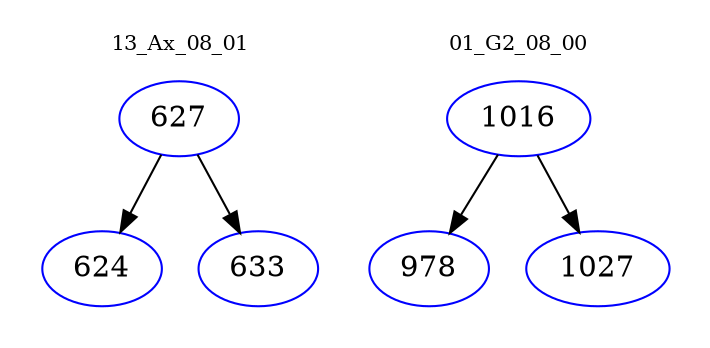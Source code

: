 digraph{
subgraph cluster_0 {
color = white
label = "13_Ax_08_01";
fontsize=10;
T0_627 [label="627", color="blue"]
T0_627 -> T0_624 [color="black"]
T0_624 [label="624", color="blue"]
T0_627 -> T0_633 [color="black"]
T0_633 [label="633", color="blue"]
}
subgraph cluster_1 {
color = white
label = "01_G2_08_00";
fontsize=10;
T1_1016 [label="1016", color="blue"]
T1_1016 -> T1_978 [color="black"]
T1_978 [label="978", color="blue"]
T1_1016 -> T1_1027 [color="black"]
T1_1027 [label="1027", color="blue"]
}
}
